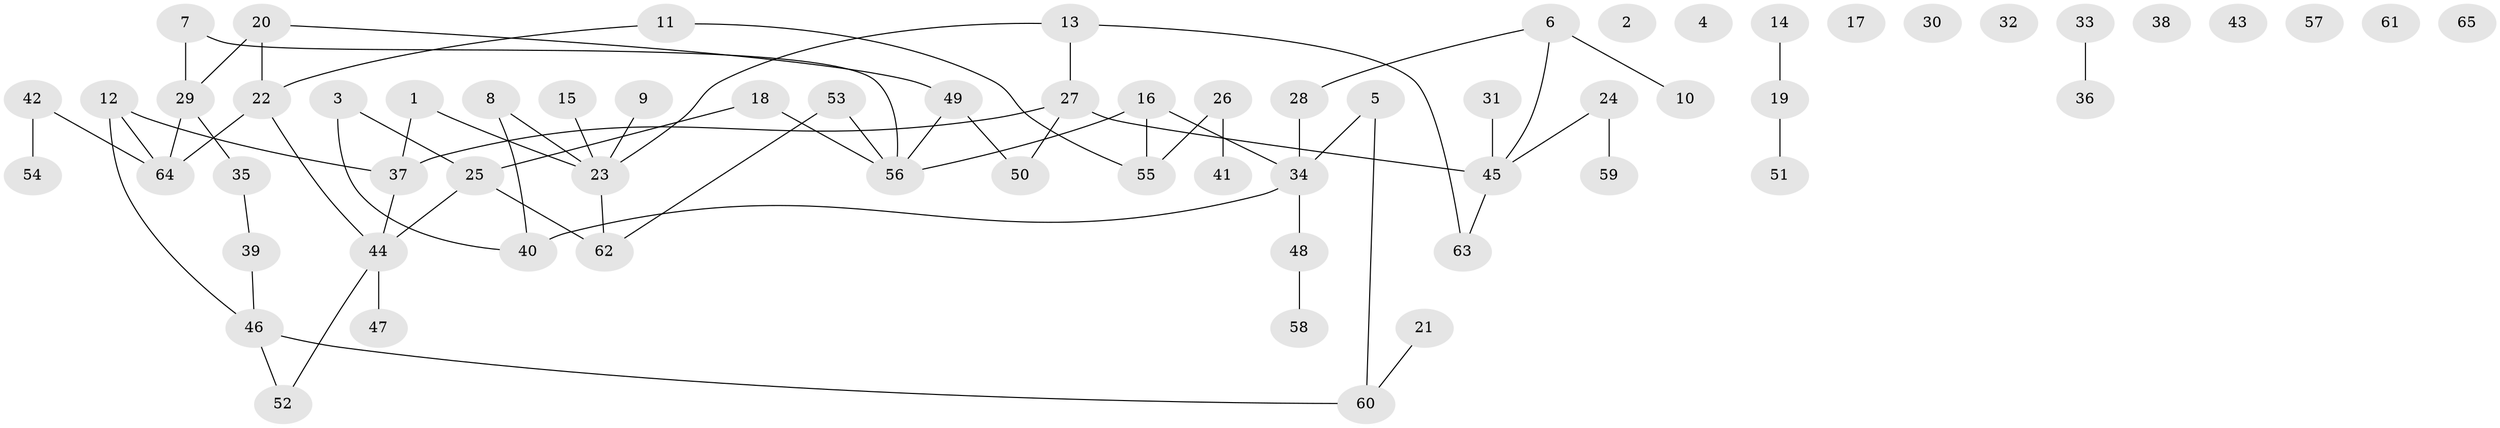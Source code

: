 // Generated by graph-tools (version 1.1) at 2025/13/03/09/25 04:13:07]
// undirected, 65 vertices, 68 edges
graph export_dot {
graph [start="1"]
  node [color=gray90,style=filled];
  1;
  2;
  3;
  4;
  5;
  6;
  7;
  8;
  9;
  10;
  11;
  12;
  13;
  14;
  15;
  16;
  17;
  18;
  19;
  20;
  21;
  22;
  23;
  24;
  25;
  26;
  27;
  28;
  29;
  30;
  31;
  32;
  33;
  34;
  35;
  36;
  37;
  38;
  39;
  40;
  41;
  42;
  43;
  44;
  45;
  46;
  47;
  48;
  49;
  50;
  51;
  52;
  53;
  54;
  55;
  56;
  57;
  58;
  59;
  60;
  61;
  62;
  63;
  64;
  65;
  1 -- 23;
  1 -- 37;
  3 -- 25;
  3 -- 40;
  5 -- 34;
  5 -- 60;
  6 -- 10;
  6 -- 28;
  6 -- 45;
  7 -- 29;
  7 -- 56;
  8 -- 23;
  8 -- 40;
  9 -- 23;
  11 -- 22;
  11 -- 55;
  12 -- 37;
  12 -- 46;
  12 -- 64;
  13 -- 23;
  13 -- 27;
  13 -- 63;
  14 -- 19;
  15 -- 23;
  16 -- 34;
  16 -- 55;
  16 -- 56;
  18 -- 25;
  18 -- 56;
  19 -- 51;
  20 -- 22;
  20 -- 29;
  20 -- 49;
  21 -- 60;
  22 -- 44;
  22 -- 64;
  23 -- 62;
  24 -- 45;
  24 -- 59;
  25 -- 44;
  25 -- 62;
  26 -- 41;
  26 -- 55;
  27 -- 37;
  27 -- 45;
  27 -- 50;
  28 -- 34;
  29 -- 35;
  29 -- 64;
  31 -- 45;
  33 -- 36;
  34 -- 40;
  34 -- 48;
  35 -- 39;
  37 -- 44;
  39 -- 46;
  42 -- 54;
  42 -- 64;
  44 -- 47;
  44 -- 52;
  45 -- 63;
  46 -- 52;
  46 -- 60;
  48 -- 58;
  49 -- 50;
  49 -- 56;
  53 -- 56;
  53 -- 62;
}

